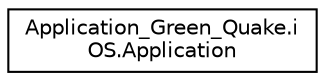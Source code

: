 digraph "Graphical Class Hierarchy"
{
 // LATEX_PDF_SIZE
  edge [fontname="Helvetica",fontsize="10",labelfontname="Helvetica",labelfontsize="10"];
  node [fontname="Helvetica",fontsize="10",shape=record];
  rankdir="LR";
  Node0 [label="Application_Green_Quake.i\lOS.Application",height=0.2,width=0.4,color="black", fillcolor="white", style="filled",URL="$class_application___green___quake_1_1i_o_s_1_1_application.html",tooltip=" "];
}
